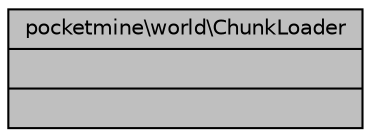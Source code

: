 digraph "pocketmine\world\ChunkLoader"
{
 // INTERACTIVE_SVG=YES
 // LATEX_PDF_SIZE
  edge [fontname="Helvetica",fontsize="10",labelfontname="Helvetica",labelfontsize="10"];
  node [fontname="Helvetica",fontsize="10",shape=record];
  Node1 [label="{pocketmine\\world\\ChunkLoader\n||}",height=0.2,width=0.4,color="black", fillcolor="grey75", style="filled", fontcolor="black",tooltip=" "];
}
